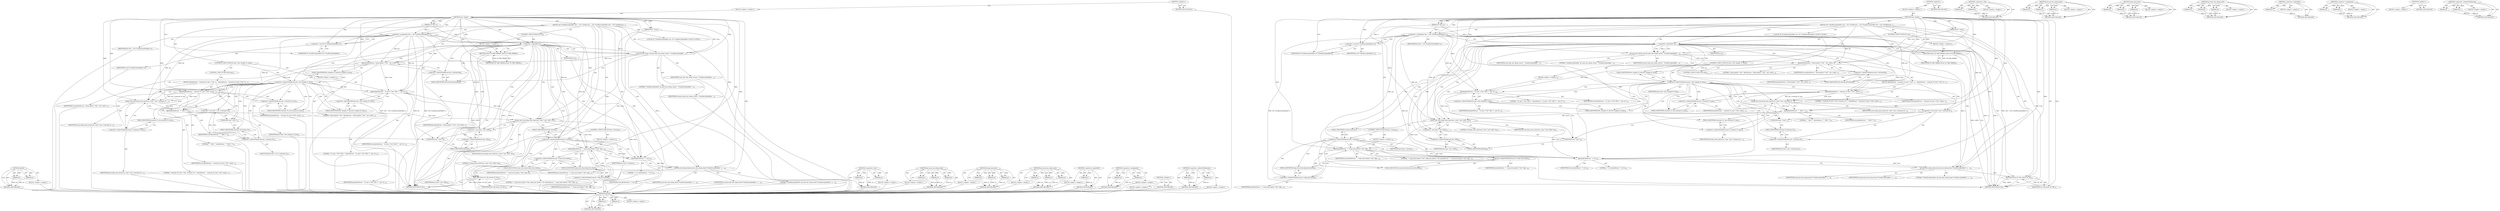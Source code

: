 digraph "&lt;operator&gt;.indirectFieldAccess" {
vulnerable_156 [label=<(METHOD,fprintf)>];
vulnerable_157 [label=<(PARAM,p1)>];
vulnerable_158 [label=<(PARAM,p2)>];
vulnerable_159 [label=<(BLOCK,&lt;empty&gt;,&lt;empty&gt;)>];
vulnerable_160 [label=<(METHOD_RETURN,ANY)>];
vulnerable_6 [label=<(METHOD,&lt;global&gt;)<SUB>1</SUB>>];
vulnerable_7 [label=<(BLOCK,&lt;empty&gt;,&lt;empty&gt;)<SUB>1</SUB>>];
vulnerable_8 [label=<(METHOD,tenc_dump)<SUB>1</SUB>>];
vulnerable_9 [label=<(PARAM,GF_Box *a)<SUB>1</SUB>>];
vulnerable_10 [label=<(PARAM,FILE * trace)<SUB>1</SUB>>];
vulnerable_11 [label=<(BLOCK,{
	GF_TrackEncryptionBox *ptr = (GF_TrackEncryp...,{
	GF_TrackEncryptionBox *ptr = (GF_TrackEncryp...)<SUB>2</SUB>>];
vulnerable_12 [label="<(LOCAL,GF_TrackEncryptionBox* ptr: GF_TrackEncryptionBox*)<SUB>3</SUB>>"];
vulnerable_13 [label=<(&lt;operator&gt;.assignment,*ptr = (GF_TrackEncryptionBox*) a)<SUB>3</SUB>>];
vulnerable_14 [label=<(IDENTIFIER,ptr,*ptr = (GF_TrackEncryptionBox*) a)<SUB>3</SUB>>];
vulnerable_15 [label=<(&lt;operator&gt;.cast,(GF_TrackEncryptionBox*) a)<SUB>3</SUB>>];
vulnerable_16 [label=<(UNKNOWN,GF_TrackEncryptionBox*,GF_TrackEncryptionBox*)<SUB>3</SUB>>];
vulnerable_17 [label=<(IDENTIFIER,a,(GF_TrackEncryptionBox*) a)<SUB>3</SUB>>];
vulnerable_18 [label=<(CONTROL_STRUCTURE,IF,if (!a))<SUB>4</SUB>>];
vulnerable_19 [label=<(&lt;operator&gt;.logicalNot,!a)<SUB>4</SUB>>];
vulnerable_20 [label=<(IDENTIFIER,a,!a)<SUB>4</SUB>>];
vulnerable_21 [label=<(BLOCK,&lt;empty&gt;,&lt;empty&gt;)<SUB>4</SUB>>];
vulnerable_22 [label=<(RETURN,return GF_BAD_PARAM;,return GF_BAD_PARAM;)<SUB>4</SUB>>];
vulnerable_23 [label=<(IDENTIFIER,GF_BAD_PARAM,return GF_BAD_PARAM;)<SUB>4</SUB>>];
vulnerable_24 [label=<(gf_isom_box_dump_start,gf_isom_box_dump_start(a, &quot;TrackEncryptionBox&quot;,...)<SUB>6</SUB>>];
vulnerable_25 [label=<(IDENTIFIER,a,gf_isom_box_dump_start(a, &quot;TrackEncryptionBox&quot;,...)<SUB>6</SUB>>];
vulnerable_26 [label=<(LITERAL,&quot;TrackEncryptionBox&quot;,gf_isom_box_dump_start(a, &quot;TrackEncryptionBox&quot;,...)<SUB>6</SUB>>];
vulnerable_27 [label=<(IDENTIFIER,trace,gf_isom_box_dump_start(a, &quot;TrackEncryptionBox&quot;,...)<SUB>6</SUB>>];
vulnerable_28 [label=<(fprintf,fprintf(trace, &quot;isEncrypted=\&quot;%d\&quot;&quot;, ptr-&gt;isPro...)<SUB>8</SUB>>];
vulnerable_29 [label=<(IDENTIFIER,trace,fprintf(trace, &quot;isEncrypted=\&quot;%d\&quot;&quot;, ptr-&gt;isPro...)<SUB>8</SUB>>];
vulnerable_30 [label=<(LITERAL,&quot;isEncrypted=\&quot;%d\&quot;&quot;,fprintf(trace, &quot;isEncrypted=\&quot;%d\&quot;&quot;, ptr-&gt;isPro...)<SUB>8</SUB>>];
vulnerable_31 [label=<(&lt;operator&gt;.indirectFieldAccess,ptr-&gt;isProtected)<SUB>8</SUB>>];
vulnerable_32 [label=<(IDENTIFIER,ptr,fprintf(trace, &quot;isEncrypted=\&quot;%d\&quot;&quot;, ptr-&gt;isPro...)<SUB>8</SUB>>];
vulnerable_33 [label=<(FIELD_IDENTIFIER,isProtected,isProtected)<SUB>8</SUB>>];
vulnerable_34 [label=<(CONTROL_STRUCTURE,IF,if (ptr-&gt;Per_Sample_IV_Size))<SUB>9</SUB>>];
vulnerable_35 [label=<(&lt;operator&gt;.indirectFieldAccess,ptr-&gt;Per_Sample_IV_Size)<SUB>9</SUB>>];
vulnerable_36 [label=<(IDENTIFIER,ptr,if (ptr-&gt;Per_Sample_IV_Size))<SUB>9</SUB>>];
vulnerable_37 [label=<(FIELD_IDENTIFIER,Per_Sample_IV_Size,Per_Sample_IV_Size)<SUB>9</SUB>>];
vulnerable_38 [label=<(BLOCK,&lt;empty&gt;,&lt;empty&gt;)<SUB>10</SUB>>];
vulnerable_39 [label=<(fprintf,fprintf(trace, &quot; IV_size=\&quot;%d\&quot; KID=\&quot;&quot;, ptr-&gt;P...)<SUB>10</SUB>>];
vulnerable_40 [label=<(IDENTIFIER,trace,fprintf(trace, &quot; IV_size=\&quot;%d\&quot; KID=\&quot;&quot;, ptr-&gt;P...)<SUB>10</SUB>>];
vulnerable_41 [label=<(LITERAL,&quot; IV_size=\&quot;%d\&quot; KID=\&quot;&quot;,fprintf(trace, &quot; IV_size=\&quot;%d\&quot; KID=\&quot;&quot;, ptr-&gt;P...)<SUB>10</SUB>>];
vulnerable_42 [label=<(&lt;operator&gt;.indirectFieldAccess,ptr-&gt;Per_Sample_IV_Size)<SUB>10</SUB>>];
vulnerable_43 [label=<(IDENTIFIER,ptr,fprintf(trace, &quot; IV_size=\&quot;%d\&quot; KID=\&quot;&quot;, ptr-&gt;P...)<SUB>10</SUB>>];
vulnerable_44 [label=<(FIELD_IDENTIFIER,Per_Sample_IV_Size,Per_Sample_IV_Size)<SUB>10</SUB>>];
vulnerable_45 [label=<(CONTROL_STRUCTURE,ELSE,else)<SUB>11</SUB>>];
vulnerable_46 [label=<(BLOCK,{
		fprintf(trace, &quot; constant_IV_size=\&quot;%d\&quot; co...,{
		fprintf(trace, &quot; constant_IV_size=\&quot;%d\&quot; co...)<SUB>11</SUB>>];
vulnerable_47 [label=<(fprintf,fprintf(trace, &quot; constant_IV_size=\&quot;%d\&quot; consta...)<SUB>12</SUB>>];
vulnerable_48 [label=<(IDENTIFIER,trace,fprintf(trace, &quot; constant_IV_size=\&quot;%d\&quot; consta...)<SUB>12</SUB>>];
vulnerable_49 [label=<(LITERAL,&quot; constant_IV_size=\&quot;%d\&quot; constant_IV=\&quot;&quot;,fprintf(trace, &quot; constant_IV_size=\&quot;%d\&quot; consta...)<SUB>12</SUB>>];
vulnerable_50 [label=<(&lt;operator&gt;.indirectFieldAccess,ptr-&gt;constant_IV_size)<SUB>12</SUB>>];
vulnerable_51 [label=<(IDENTIFIER,ptr,fprintf(trace, &quot; constant_IV_size=\&quot;%d\&quot; consta...)<SUB>12</SUB>>];
vulnerable_52 [label=<(FIELD_IDENTIFIER,constant_IV_size,constant_IV_size)<SUB>12</SUB>>];
vulnerable_53 [label=<(dump_data_hex,dump_data_hex(trace, (char *) ptr-&gt;constant_IV,...)<SUB>13</SUB>>];
vulnerable_54 [label=<(IDENTIFIER,trace,dump_data_hex(trace, (char *) ptr-&gt;constant_IV,...)<SUB>13</SUB>>];
vulnerable_55 [label=<(&lt;operator&gt;.cast,(char *) ptr-&gt;constant_IV)<SUB>13</SUB>>];
vulnerable_56 [label=<(UNKNOWN,char *,char *)<SUB>13</SUB>>];
vulnerable_57 [label=<(&lt;operator&gt;.indirectFieldAccess,ptr-&gt;constant_IV)<SUB>13</SUB>>];
vulnerable_58 [label=<(IDENTIFIER,ptr,(char *) ptr-&gt;constant_IV)<SUB>13</SUB>>];
vulnerable_59 [label=<(FIELD_IDENTIFIER,constant_IV,constant_IV)<SUB>13</SUB>>];
vulnerable_60 [label=<(&lt;operator&gt;.indirectFieldAccess,ptr-&gt;constant_IV_size)<SUB>13</SUB>>];
vulnerable_61 [label=<(IDENTIFIER,ptr,dump_data_hex(trace, (char *) ptr-&gt;constant_IV,...)<SUB>13</SUB>>];
vulnerable_62 [label=<(FIELD_IDENTIFIER,constant_IV_size,constant_IV_size)<SUB>13</SUB>>];
vulnerable_63 [label=<(fprintf,fprintf(trace, &quot;\&quot;  KID=\&quot;&quot;))<SUB>14</SUB>>];
vulnerable_64 [label=<(IDENTIFIER,trace,fprintf(trace, &quot;\&quot;  KID=\&quot;&quot;))<SUB>14</SUB>>];
vulnerable_65 [label=<(LITERAL,&quot;\&quot;  KID=\&quot;&quot;,fprintf(trace, &quot;\&quot;  KID=\&quot;&quot;))<SUB>14</SUB>>];
vulnerable_66 [label=<(dump_data_hex,dump_data_hex(trace, (char *) ptr-&gt;KID, 16))<SUB>16</SUB>>];
vulnerable_67 [label=<(IDENTIFIER,trace,dump_data_hex(trace, (char *) ptr-&gt;KID, 16))<SUB>16</SUB>>];
vulnerable_68 [label=<(&lt;operator&gt;.cast,(char *) ptr-&gt;KID)<SUB>16</SUB>>];
vulnerable_69 [label=<(UNKNOWN,char *,char *)<SUB>16</SUB>>];
vulnerable_70 [label=<(&lt;operator&gt;.indirectFieldAccess,ptr-&gt;KID)<SUB>16</SUB>>];
vulnerable_71 [label=<(IDENTIFIER,ptr,(char *) ptr-&gt;KID)<SUB>16</SUB>>];
vulnerable_72 [label=<(FIELD_IDENTIFIER,KID,KID)<SUB>16</SUB>>];
vulnerable_73 [label=<(LITERAL,16,dump_data_hex(trace, (char *) ptr-&gt;KID, 16))<SUB>16</SUB>>];
vulnerable_74 [label=<(CONTROL_STRUCTURE,IF,if (ptr-&gt;version))<SUB>17</SUB>>];
vulnerable_75 [label=<(&lt;operator&gt;.indirectFieldAccess,ptr-&gt;version)<SUB>17</SUB>>];
vulnerable_76 [label=<(IDENTIFIER,ptr,if (ptr-&gt;version))<SUB>17</SUB>>];
vulnerable_77 [label=<(FIELD_IDENTIFIER,version,version)<SUB>17</SUB>>];
vulnerable_78 [label=<(BLOCK,&lt;empty&gt;,&lt;empty&gt;)<SUB>18</SUB>>];
vulnerable_79 [label=<(fprintf,fprintf(trace, &quot;\&quot; crypt_byte_block=\&quot;%d\&quot; skip...)<SUB>18</SUB>>];
vulnerable_80 [label=<(IDENTIFIER,trace,fprintf(trace, &quot;\&quot; crypt_byte_block=\&quot;%d\&quot; skip...)<SUB>18</SUB>>];
vulnerable_81 [label=<(LITERAL,&quot;\&quot; crypt_byte_block=\&quot;%d\&quot; skip_byte_block=\&quot;%d&quot;,fprintf(trace, &quot;\&quot; crypt_byte_block=\&quot;%d\&quot; skip...)<SUB>18</SUB>>];
vulnerable_82 [label=<(&lt;operator&gt;.indirectFieldAccess,ptr-&gt;crypt_byte_block)<SUB>18</SUB>>];
vulnerable_83 [label=<(IDENTIFIER,ptr,fprintf(trace, &quot;\&quot; crypt_byte_block=\&quot;%d\&quot; skip...)<SUB>18</SUB>>];
vulnerable_84 [label=<(FIELD_IDENTIFIER,crypt_byte_block,crypt_byte_block)<SUB>18</SUB>>];
vulnerable_85 [label=<(&lt;operator&gt;.indirectFieldAccess,ptr-&gt;skip_byte_block)<SUB>18</SUB>>];
vulnerable_86 [label=<(IDENTIFIER,ptr,fprintf(trace, &quot;\&quot; crypt_byte_block=\&quot;%d\&quot; skip...)<SUB>18</SUB>>];
vulnerable_87 [label=<(FIELD_IDENTIFIER,skip_byte_block,skip_byte_block)<SUB>18</SUB>>];
vulnerable_88 [label=<(fprintf,fprintf(trace, &quot;\&quot;&gt;\n&quot;))<SUB>19</SUB>>];
vulnerable_89 [label=<(IDENTIFIER,trace,fprintf(trace, &quot;\&quot;&gt;\n&quot;))<SUB>19</SUB>>];
vulnerable_90 [label=<(LITERAL,&quot;\&quot;&gt;\n&quot;,fprintf(trace, &quot;\&quot;&gt;\n&quot;))<SUB>19</SUB>>];
vulnerable_91 [label=<(gf_isom_box_dump_done,gf_isom_box_dump_done(&quot;TrackEncryptionBox&quot;, a, ...)<SUB>20</SUB>>];
vulnerable_92 [label=<(LITERAL,&quot;TrackEncryptionBox&quot;,gf_isom_box_dump_done(&quot;TrackEncryptionBox&quot;, a, ...)<SUB>20</SUB>>];
vulnerable_93 [label=<(IDENTIFIER,a,gf_isom_box_dump_done(&quot;TrackEncryptionBox&quot;, a, ...)<SUB>20</SUB>>];
vulnerable_94 [label=<(IDENTIFIER,trace,gf_isom_box_dump_done(&quot;TrackEncryptionBox&quot;, a, ...)<SUB>20</SUB>>];
vulnerable_95 [label=<(RETURN,return GF_OK;,return GF_OK;)<SUB>21</SUB>>];
vulnerable_96 [label=<(IDENTIFIER,GF_OK,return GF_OK;)<SUB>21</SUB>>];
vulnerable_97 [label=<(METHOD_RETURN,GF_Err)<SUB>1</SUB>>];
vulnerable_99 [label=<(METHOD_RETURN,ANY)<SUB>1</SUB>>];
vulnerable_141 [label=<(METHOD,&lt;operator&gt;.cast)>];
vulnerable_142 [label=<(PARAM,p1)>];
vulnerable_143 [label=<(PARAM,p2)>];
vulnerable_144 [label=<(BLOCK,&lt;empty&gt;,&lt;empty&gt;)>];
vulnerable_145 [label=<(METHOD_RETURN,ANY)>];
vulnerable_172 [label=<(METHOD,gf_isom_box_dump_done)>];
vulnerable_173 [label=<(PARAM,p1)>];
vulnerable_174 [label=<(PARAM,p2)>];
vulnerable_175 [label=<(PARAM,p3)>];
vulnerable_176 [label=<(BLOCK,&lt;empty&gt;,&lt;empty&gt;)>];
vulnerable_177 [label=<(METHOD_RETURN,ANY)>];
vulnerable_166 [label=<(METHOD,dump_data_hex)>];
vulnerable_167 [label=<(PARAM,p1)>];
vulnerable_168 [label=<(PARAM,p2)>];
vulnerable_169 [label=<(PARAM,p3)>];
vulnerable_170 [label=<(BLOCK,&lt;empty&gt;,&lt;empty&gt;)>];
vulnerable_171 [label=<(METHOD_RETURN,ANY)>];
vulnerable_150 [label=<(METHOD,gf_isom_box_dump_start)>];
vulnerable_151 [label=<(PARAM,p1)>];
vulnerable_152 [label=<(PARAM,p2)>];
vulnerable_153 [label=<(PARAM,p3)>];
vulnerable_154 [label=<(BLOCK,&lt;empty&gt;,&lt;empty&gt;)>];
vulnerable_155 [label=<(METHOD_RETURN,ANY)>];
vulnerable_146 [label=<(METHOD,&lt;operator&gt;.logicalNot)>];
vulnerable_147 [label=<(PARAM,p1)>];
vulnerable_148 [label=<(BLOCK,&lt;empty&gt;,&lt;empty&gt;)>];
vulnerable_149 [label=<(METHOD_RETURN,ANY)>];
vulnerable_136 [label=<(METHOD,&lt;operator&gt;.assignment)>];
vulnerable_137 [label=<(PARAM,p1)>];
vulnerable_138 [label=<(PARAM,p2)>];
vulnerable_139 [label=<(BLOCK,&lt;empty&gt;,&lt;empty&gt;)>];
vulnerable_140 [label=<(METHOD_RETURN,ANY)>];
vulnerable_130 [label=<(METHOD,&lt;global&gt;)<SUB>1</SUB>>];
vulnerable_131 [label=<(BLOCK,&lt;empty&gt;,&lt;empty&gt;)>];
vulnerable_132 [label=<(METHOD_RETURN,ANY)>];
vulnerable_161 [label=<(METHOD,&lt;operator&gt;.indirectFieldAccess)>];
vulnerable_162 [label=<(PARAM,p1)>];
vulnerable_163 [label=<(PARAM,p2)>];
vulnerable_164 [label=<(BLOCK,&lt;empty&gt;,&lt;empty&gt;)>];
vulnerable_165 [label=<(METHOD_RETURN,ANY)>];
fixed_156 [label=<(METHOD,fprintf)>];
fixed_157 [label=<(PARAM,p1)>];
fixed_158 [label=<(PARAM,p2)>];
fixed_159 [label=<(BLOCK,&lt;empty&gt;,&lt;empty&gt;)>];
fixed_160 [label=<(METHOD_RETURN,ANY)>];
fixed_6 [label=<(METHOD,&lt;global&gt;)<SUB>1</SUB>>];
fixed_7 [label=<(BLOCK,&lt;empty&gt;,&lt;empty&gt;)<SUB>1</SUB>>];
fixed_8 [label=<(METHOD,tenc_dump)<SUB>1</SUB>>];
fixed_9 [label=<(PARAM,GF_Box *a)<SUB>1</SUB>>];
fixed_10 [label=<(PARAM,FILE * trace)<SUB>1</SUB>>];
fixed_11 [label=<(BLOCK,{
	GF_TrackEncryptionBox *ptr = (GF_TrackEncryp...,{
	GF_TrackEncryptionBox *ptr = (GF_TrackEncryp...)<SUB>2</SUB>>];
fixed_12 [label="<(LOCAL,GF_TrackEncryptionBox* ptr: GF_TrackEncryptionBox*)<SUB>3</SUB>>"];
fixed_13 [label=<(&lt;operator&gt;.assignment,*ptr = (GF_TrackEncryptionBox*) a)<SUB>3</SUB>>];
fixed_14 [label=<(IDENTIFIER,ptr,*ptr = (GF_TrackEncryptionBox*) a)<SUB>3</SUB>>];
fixed_15 [label=<(&lt;operator&gt;.cast,(GF_TrackEncryptionBox*) a)<SUB>3</SUB>>];
fixed_16 [label=<(UNKNOWN,GF_TrackEncryptionBox*,GF_TrackEncryptionBox*)<SUB>3</SUB>>];
fixed_17 [label=<(IDENTIFIER,a,(GF_TrackEncryptionBox*) a)<SUB>3</SUB>>];
fixed_18 [label=<(CONTROL_STRUCTURE,IF,if (!a))<SUB>4</SUB>>];
fixed_19 [label=<(&lt;operator&gt;.logicalNot,!a)<SUB>4</SUB>>];
fixed_20 [label=<(IDENTIFIER,a,!a)<SUB>4</SUB>>];
fixed_21 [label=<(BLOCK,&lt;empty&gt;,&lt;empty&gt;)<SUB>4</SUB>>];
fixed_22 [label=<(RETURN,return GF_BAD_PARAM;,return GF_BAD_PARAM;)<SUB>4</SUB>>];
fixed_23 [label=<(IDENTIFIER,GF_BAD_PARAM,return GF_BAD_PARAM;)<SUB>4</SUB>>];
fixed_24 [label=<(gf_isom_box_dump_start,gf_isom_box_dump_start(a, &quot;TrackEncryptionBox&quot;,...)<SUB>6</SUB>>];
fixed_25 [label=<(IDENTIFIER,a,gf_isom_box_dump_start(a, &quot;TrackEncryptionBox&quot;,...)<SUB>6</SUB>>];
fixed_26 [label=<(LITERAL,&quot;TrackEncryptionBox&quot;,gf_isom_box_dump_start(a, &quot;TrackEncryptionBox&quot;,...)<SUB>6</SUB>>];
fixed_27 [label=<(IDENTIFIER,trace,gf_isom_box_dump_start(a, &quot;TrackEncryptionBox&quot;,...)<SUB>6</SUB>>];
fixed_28 [label=<(fprintf,fprintf(trace, &quot;isEncrypted=\&quot;%d\&quot;&quot;, ptr-&gt;isPro...)<SUB>8</SUB>>];
fixed_29 [label=<(IDENTIFIER,trace,fprintf(trace, &quot;isEncrypted=\&quot;%d\&quot;&quot;, ptr-&gt;isPro...)<SUB>8</SUB>>];
fixed_30 [label=<(LITERAL,&quot;isEncrypted=\&quot;%d\&quot;&quot;,fprintf(trace, &quot;isEncrypted=\&quot;%d\&quot;&quot;, ptr-&gt;isPro...)<SUB>8</SUB>>];
fixed_31 [label=<(&lt;operator&gt;.indirectFieldAccess,ptr-&gt;isProtected)<SUB>8</SUB>>];
fixed_32 [label=<(IDENTIFIER,ptr,fprintf(trace, &quot;isEncrypted=\&quot;%d\&quot;&quot;, ptr-&gt;isPro...)<SUB>8</SUB>>];
fixed_33 [label=<(FIELD_IDENTIFIER,isProtected,isProtected)<SUB>8</SUB>>];
fixed_34 [label=<(CONTROL_STRUCTURE,IF,if (ptr-&gt;Per_Sample_IV_Size))<SUB>9</SUB>>];
fixed_35 [label=<(&lt;operator&gt;.indirectFieldAccess,ptr-&gt;Per_Sample_IV_Size)<SUB>9</SUB>>];
fixed_36 [label=<(IDENTIFIER,ptr,if (ptr-&gt;Per_Sample_IV_Size))<SUB>9</SUB>>];
fixed_37 [label=<(FIELD_IDENTIFIER,Per_Sample_IV_Size,Per_Sample_IV_Size)<SUB>9</SUB>>];
fixed_38 [label=<(BLOCK,&lt;empty&gt;,&lt;empty&gt;)<SUB>10</SUB>>];
fixed_39 [label=<(fprintf,fprintf(trace, &quot; IV_size=\&quot;%d\&quot; KID=\&quot;&quot;, ptr-&gt;P...)<SUB>10</SUB>>];
fixed_40 [label=<(IDENTIFIER,trace,fprintf(trace, &quot; IV_size=\&quot;%d\&quot; KID=\&quot;&quot;, ptr-&gt;P...)<SUB>10</SUB>>];
fixed_41 [label=<(LITERAL,&quot; IV_size=\&quot;%d\&quot; KID=\&quot;&quot;,fprintf(trace, &quot; IV_size=\&quot;%d\&quot; KID=\&quot;&quot;, ptr-&gt;P...)<SUB>10</SUB>>];
fixed_42 [label=<(&lt;operator&gt;.indirectFieldAccess,ptr-&gt;Per_Sample_IV_Size)<SUB>10</SUB>>];
fixed_43 [label=<(IDENTIFIER,ptr,fprintf(trace, &quot; IV_size=\&quot;%d\&quot; KID=\&quot;&quot;, ptr-&gt;P...)<SUB>10</SUB>>];
fixed_44 [label=<(FIELD_IDENTIFIER,Per_Sample_IV_Size,Per_Sample_IV_Size)<SUB>10</SUB>>];
fixed_45 [label=<(CONTROL_STRUCTURE,ELSE,else)<SUB>11</SUB>>];
fixed_46 [label=<(BLOCK,{
		fprintf(trace, &quot; constant_IV_size=\&quot;%d\&quot; co...,{
		fprintf(trace, &quot; constant_IV_size=\&quot;%d\&quot; co...)<SUB>11</SUB>>];
fixed_47 [label=<(fprintf,fprintf(trace, &quot; constant_IV_size=\&quot;%d\&quot; consta...)<SUB>12</SUB>>];
fixed_48 [label=<(IDENTIFIER,trace,fprintf(trace, &quot; constant_IV_size=\&quot;%d\&quot; consta...)<SUB>12</SUB>>];
fixed_49 [label=<(LITERAL,&quot; constant_IV_size=\&quot;%d\&quot; constant_IV=\&quot;&quot;,fprintf(trace, &quot; constant_IV_size=\&quot;%d\&quot; consta...)<SUB>12</SUB>>];
fixed_50 [label=<(&lt;operator&gt;.indirectFieldAccess,ptr-&gt;constant_IV_size)<SUB>12</SUB>>];
fixed_51 [label=<(IDENTIFIER,ptr,fprintf(trace, &quot; constant_IV_size=\&quot;%d\&quot; consta...)<SUB>12</SUB>>];
fixed_52 [label=<(FIELD_IDENTIFIER,constant_IV_size,constant_IV_size)<SUB>12</SUB>>];
fixed_53 [label=<(dump_data_hex,dump_data_hex(trace, (char *) ptr-&gt;constant_IV,...)<SUB>13</SUB>>];
fixed_54 [label=<(IDENTIFIER,trace,dump_data_hex(trace, (char *) ptr-&gt;constant_IV,...)<SUB>13</SUB>>];
fixed_55 [label=<(&lt;operator&gt;.cast,(char *) ptr-&gt;constant_IV)<SUB>13</SUB>>];
fixed_56 [label=<(UNKNOWN,char *,char *)<SUB>13</SUB>>];
fixed_57 [label=<(&lt;operator&gt;.indirectFieldAccess,ptr-&gt;constant_IV)<SUB>13</SUB>>];
fixed_58 [label=<(IDENTIFIER,ptr,(char *) ptr-&gt;constant_IV)<SUB>13</SUB>>];
fixed_59 [label=<(FIELD_IDENTIFIER,constant_IV,constant_IV)<SUB>13</SUB>>];
fixed_60 [label=<(&lt;operator&gt;.indirectFieldAccess,ptr-&gt;constant_IV_size)<SUB>13</SUB>>];
fixed_61 [label=<(IDENTIFIER,ptr,dump_data_hex(trace, (char *) ptr-&gt;constant_IV,...)<SUB>13</SUB>>];
fixed_62 [label=<(FIELD_IDENTIFIER,constant_IV_size,constant_IV_size)<SUB>13</SUB>>];
fixed_63 [label=<(fprintf,fprintf(trace, &quot;\&quot;  KID=\&quot;&quot;))<SUB>14</SUB>>];
fixed_64 [label=<(IDENTIFIER,trace,fprintf(trace, &quot;\&quot;  KID=\&quot;&quot;))<SUB>14</SUB>>];
fixed_65 [label=<(LITERAL,&quot;\&quot;  KID=\&quot;&quot;,fprintf(trace, &quot;\&quot;  KID=\&quot;&quot;))<SUB>14</SUB>>];
fixed_66 [label=<(dump_data_hex,dump_data_hex(trace, (char *) ptr-&gt;KID, 16))<SUB>16</SUB>>];
fixed_67 [label=<(IDENTIFIER,trace,dump_data_hex(trace, (char *) ptr-&gt;KID, 16))<SUB>16</SUB>>];
fixed_68 [label=<(&lt;operator&gt;.cast,(char *) ptr-&gt;KID)<SUB>16</SUB>>];
fixed_69 [label=<(UNKNOWN,char *,char *)<SUB>16</SUB>>];
fixed_70 [label=<(&lt;operator&gt;.indirectFieldAccess,ptr-&gt;KID)<SUB>16</SUB>>];
fixed_71 [label=<(IDENTIFIER,ptr,(char *) ptr-&gt;KID)<SUB>16</SUB>>];
fixed_72 [label=<(FIELD_IDENTIFIER,KID,KID)<SUB>16</SUB>>];
fixed_73 [label=<(LITERAL,16,dump_data_hex(trace, (char *) ptr-&gt;KID, 16))<SUB>16</SUB>>];
fixed_74 [label=<(CONTROL_STRUCTURE,IF,if (ptr-&gt;version))<SUB>17</SUB>>];
fixed_75 [label=<(&lt;operator&gt;.indirectFieldAccess,ptr-&gt;version)<SUB>17</SUB>>];
fixed_76 [label=<(IDENTIFIER,ptr,if (ptr-&gt;version))<SUB>17</SUB>>];
fixed_77 [label=<(FIELD_IDENTIFIER,version,version)<SUB>17</SUB>>];
fixed_78 [label=<(BLOCK,&lt;empty&gt;,&lt;empty&gt;)<SUB>18</SUB>>];
fixed_79 [label=<(fprintf,fprintf(trace, &quot;\&quot; crypt_byte_block=\&quot;%d\&quot; skip...)<SUB>18</SUB>>];
fixed_80 [label=<(IDENTIFIER,trace,fprintf(trace, &quot;\&quot; crypt_byte_block=\&quot;%d\&quot; skip...)<SUB>18</SUB>>];
fixed_81 [label=<(LITERAL,&quot;\&quot; crypt_byte_block=\&quot;%d\&quot; skip_byte_block=\&quot;%d&quot;,fprintf(trace, &quot;\&quot; crypt_byte_block=\&quot;%d\&quot; skip...)<SUB>18</SUB>>];
fixed_82 [label=<(&lt;operator&gt;.indirectFieldAccess,ptr-&gt;crypt_byte_block)<SUB>18</SUB>>];
fixed_83 [label=<(IDENTIFIER,ptr,fprintf(trace, &quot;\&quot; crypt_byte_block=\&quot;%d\&quot; skip...)<SUB>18</SUB>>];
fixed_84 [label=<(FIELD_IDENTIFIER,crypt_byte_block,crypt_byte_block)<SUB>18</SUB>>];
fixed_85 [label=<(&lt;operator&gt;.indirectFieldAccess,ptr-&gt;skip_byte_block)<SUB>18</SUB>>];
fixed_86 [label=<(IDENTIFIER,ptr,fprintf(trace, &quot;\&quot; crypt_byte_block=\&quot;%d\&quot; skip...)<SUB>18</SUB>>];
fixed_87 [label=<(FIELD_IDENTIFIER,skip_byte_block,skip_byte_block)<SUB>18</SUB>>];
fixed_88 [label=<(fprintf,fprintf(trace, &quot;\&quot;&gt;\n&quot;))<SUB>19</SUB>>];
fixed_89 [label=<(IDENTIFIER,trace,fprintf(trace, &quot;\&quot;&gt;\n&quot;))<SUB>19</SUB>>];
fixed_90 [label=<(LITERAL,&quot;\&quot;&gt;\n&quot;,fprintf(trace, &quot;\&quot;&gt;\n&quot;))<SUB>19</SUB>>];
fixed_91 [label=<(gf_isom_box_dump_done,gf_isom_box_dump_done(&quot;TrackEncryptionBox&quot;, a, ...)<SUB>20</SUB>>];
fixed_92 [label=<(LITERAL,&quot;TrackEncryptionBox&quot;,gf_isom_box_dump_done(&quot;TrackEncryptionBox&quot;, a, ...)<SUB>20</SUB>>];
fixed_93 [label=<(IDENTIFIER,a,gf_isom_box_dump_done(&quot;TrackEncryptionBox&quot;, a, ...)<SUB>20</SUB>>];
fixed_94 [label=<(IDENTIFIER,trace,gf_isom_box_dump_done(&quot;TrackEncryptionBox&quot;, a, ...)<SUB>20</SUB>>];
fixed_95 [label=<(RETURN,return GF_OK;,return GF_OK;)<SUB>21</SUB>>];
fixed_96 [label=<(IDENTIFIER,GF_OK,return GF_OK;)<SUB>21</SUB>>];
fixed_97 [label=<(METHOD_RETURN,GF_Err)<SUB>1</SUB>>];
fixed_99 [label=<(METHOD_RETURN,ANY)<SUB>1</SUB>>];
fixed_141 [label=<(METHOD,&lt;operator&gt;.cast)>];
fixed_142 [label=<(PARAM,p1)>];
fixed_143 [label=<(PARAM,p2)>];
fixed_144 [label=<(BLOCK,&lt;empty&gt;,&lt;empty&gt;)>];
fixed_145 [label=<(METHOD_RETURN,ANY)>];
fixed_172 [label=<(METHOD,gf_isom_box_dump_done)>];
fixed_173 [label=<(PARAM,p1)>];
fixed_174 [label=<(PARAM,p2)>];
fixed_175 [label=<(PARAM,p3)>];
fixed_176 [label=<(BLOCK,&lt;empty&gt;,&lt;empty&gt;)>];
fixed_177 [label=<(METHOD_RETURN,ANY)>];
fixed_166 [label=<(METHOD,dump_data_hex)>];
fixed_167 [label=<(PARAM,p1)>];
fixed_168 [label=<(PARAM,p2)>];
fixed_169 [label=<(PARAM,p3)>];
fixed_170 [label=<(BLOCK,&lt;empty&gt;,&lt;empty&gt;)>];
fixed_171 [label=<(METHOD_RETURN,ANY)>];
fixed_150 [label=<(METHOD,gf_isom_box_dump_start)>];
fixed_151 [label=<(PARAM,p1)>];
fixed_152 [label=<(PARAM,p2)>];
fixed_153 [label=<(PARAM,p3)>];
fixed_154 [label=<(BLOCK,&lt;empty&gt;,&lt;empty&gt;)>];
fixed_155 [label=<(METHOD_RETURN,ANY)>];
fixed_146 [label=<(METHOD,&lt;operator&gt;.logicalNot)>];
fixed_147 [label=<(PARAM,p1)>];
fixed_148 [label=<(BLOCK,&lt;empty&gt;,&lt;empty&gt;)>];
fixed_149 [label=<(METHOD_RETURN,ANY)>];
fixed_136 [label=<(METHOD,&lt;operator&gt;.assignment)>];
fixed_137 [label=<(PARAM,p1)>];
fixed_138 [label=<(PARAM,p2)>];
fixed_139 [label=<(BLOCK,&lt;empty&gt;,&lt;empty&gt;)>];
fixed_140 [label=<(METHOD_RETURN,ANY)>];
fixed_130 [label=<(METHOD,&lt;global&gt;)<SUB>1</SUB>>];
fixed_131 [label=<(BLOCK,&lt;empty&gt;,&lt;empty&gt;)>];
fixed_132 [label=<(METHOD_RETURN,ANY)>];
fixed_161 [label=<(METHOD,&lt;operator&gt;.indirectFieldAccess)>];
fixed_162 [label=<(PARAM,p1)>];
fixed_163 [label=<(PARAM,p2)>];
fixed_164 [label=<(BLOCK,&lt;empty&gt;,&lt;empty&gt;)>];
fixed_165 [label=<(METHOD_RETURN,ANY)>];
vulnerable_156 -> vulnerable_157  [key=0, label="AST: "];
vulnerable_156 -> vulnerable_157  [key=1, label="DDG: "];
vulnerable_156 -> vulnerable_159  [key=0, label="AST: "];
vulnerable_156 -> vulnerable_158  [key=0, label="AST: "];
vulnerable_156 -> vulnerable_158  [key=1, label="DDG: "];
vulnerable_156 -> vulnerable_160  [key=0, label="AST: "];
vulnerable_156 -> vulnerable_160  [key=1, label="CFG: "];
vulnerable_157 -> vulnerable_160  [key=0, label="DDG: p1"];
vulnerable_158 -> vulnerable_160  [key=0, label="DDG: p2"];
vulnerable_159 -> fixed_156  [key=0];
vulnerable_160 -> fixed_156  [key=0];
vulnerable_6 -> vulnerable_7  [key=0, label="AST: "];
vulnerable_6 -> vulnerable_99  [key=0, label="AST: "];
vulnerable_6 -> vulnerable_99  [key=1, label="CFG: "];
vulnerable_7 -> vulnerable_8  [key=0, label="AST: "];
vulnerable_8 -> vulnerable_9  [key=0, label="AST: "];
vulnerable_8 -> vulnerable_9  [key=1, label="DDG: "];
vulnerable_8 -> vulnerable_10  [key=0, label="AST: "];
vulnerable_8 -> vulnerable_10  [key=1, label="DDG: "];
vulnerable_8 -> vulnerable_11  [key=0, label="AST: "];
vulnerable_8 -> vulnerable_97  [key=0, label="AST: "];
vulnerable_8 -> vulnerable_16  [key=0, label="CFG: "];
vulnerable_8 -> vulnerable_13  [key=0, label="DDG: "];
vulnerable_8 -> vulnerable_95  [key=0, label="DDG: "];
vulnerable_8 -> vulnerable_24  [key=0, label="DDG: "];
vulnerable_8 -> vulnerable_28  [key=0, label="DDG: "];
vulnerable_8 -> vulnerable_66  [key=0, label="DDG: "];
vulnerable_8 -> vulnerable_88  [key=0, label="DDG: "];
vulnerable_8 -> vulnerable_91  [key=0, label="DDG: "];
vulnerable_8 -> vulnerable_96  [key=0, label="DDG: "];
vulnerable_8 -> vulnerable_15  [key=0, label="DDG: "];
vulnerable_8 -> vulnerable_19  [key=0, label="DDG: "];
vulnerable_8 -> vulnerable_22  [key=0, label="DDG: "];
vulnerable_8 -> vulnerable_23  [key=0, label="DDG: "];
vulnerable_8 -> vulnerable_39  [key=0, label="DDG: "];
vulnerable_8 -> vulnerable_79  [key=0, label="DDG: "];
vulnerable_8 -> vulnerable_47  [key=0, label="DDG: "];
vulnerable_8 -> vulnerable_53  [key=0, label="DDG: "];
vulnerable_8 -> vulnerable_63  [key=0, label="DDG: "];
vulnerable_9 -> vulnerable_13  [key=0, label="DDG: a"];
vulnerable_9 -> vulnerable_15  [key=0, label="DDG: a"];
vulnerable_9 -> vulnerable_19  [key=0, label="DDG: a"];
vulnerable_10 -> vulnerable_97  [key=0, label="DDG: trace"];
vulnerable_10 -> vulnerable_24  [key=0, label="DDG: trace"];
vulnerable_11 -> vulnerable_12  [key=0, label="AST: "];
vulnerable_11 -> vulnerable_13  [key=0, label="AST: "];
vulnerable_11 -> vulnerable_18  [key=0, label="AST: "];
vulnerable_11 -> vulnerable_24  [key=0, label="AST: "];
vulnerable_11 -> vulnerable_28  [key=0, label="AST: "];
vulnerable_11 -> vulnerable_34  [key=0, label="AST: "];
vulnerable_11 -> vulnerable_66  [key=0, label="AST: "];
vulnerable_11 -> vulnerable_74  [key=0, label="AST: "];
vulnerable_11 -> vulnerable_88  [key=0, label="AST: "];
vulnerable_11 -> vulnerable_91  [key=0, label="AST: "];
vulnerable_11 -> vulnerable_95  [key=0, label="AST: "];
vulnerable_12 -> fixed_156  [key=0];
vulnerable_13 -> vulnerable_14  [key=0, label="AST: "];
vulnerable_13 -> vulnerable_15  [key=0, label="AST: "];
vulnerable_13 -> vulnerable_19  [key=0, label="CFG: "];
vulnerable_13 -> vulnerable_97  [key=0, label="DDG: ptr"];
vulnerable_13 -> vulnerable_97  [key=1, label="DDG: (GF_TrackEncryptionBox*) a"];
vulnerable_13 -> vulnerable_97  [key=2, label="DDG: *ptr = (GF_TrackEncryptionBox*) a"];
vulnerable_13 -> vulnerable_28  [key=0, label="DDG: ptr"];
vulnerable_13 -> vulnerable_66  [key=0, label="DDG: ptr"];
vulnerable_13 -> vulnerable_68  [key=0, label="DDG: ptr"];
vulnerable_13 -> vulnerable_39  [key=0, label="DDG: ptr"];
vulnerable_13 -> vulnerable_79  [key=0, label="DDG: ptr"];
vulnerable_13 -> vulnerable_47  [key=0, label="DDG: ptr"];
vulnerable_13 -> vulnerable_53  [key=0, label="DDG: ptr"];
vulnerable_13 -> vulnerable_55  [key=0, label="DDG: ptr"];
vulnerable_14 -> fixed_156  [key=0];
vulnerable_15 -> vulnerable_16  [key=0, label="AST: "];
vulnerable_15 -> vulnerable_17  [key=0, label="AST: "];
vulnerable_15 -> vulnerable_13  [key=0, label="CFG: "];
vulnerable_16 -> vulnerable_15  [key=0, label="CFG: "];
vulnerable_17 -> fixed_156  [key=0];
vulnerable_18 -> vulnerable_19  [key=0, label="AST: "];
vulnerable_18 -> vulnerable_21  [key=0, label="AST: "];
vulnerable_19 -> vulnerable_20  [key=0, label="AST: "];
vulnerable_19 -> vulnerable_22  [key=0, label="CFG: "];
vulnerable_19 -> vulnerable_22  [key=1, label="CDG: "];
vulnerable_19 -> vulnerable_24  [key=0, label="CFG: "];
vulnerable_19 -> vulnerable_24  [key=1, label="DDG: a"];
vulnerable_19 -> vulnerable_24  [key=2, label="CDG: "];
vulnerable_19 -> vulnerable_97  [key=0, label="DDG: a"];
vulnerable_19 -> vulnerable_97  [key=1, label="DDG: !a"];
vulnerable_19 -> vulnerable_68  [key=0, label="CDG: "];
vulnerable_19 -> vulnerable_77  [key=0, label="CDG: "];
vulnerable_19 -> vulnerable_28  [key=0, label="CDG: "];
vulnerable_19 -> vulnerable_66  [key=0, label="CDG: "];
vulnerable_19 -> vulnerable_75  [key=0, label="CDG: "];
vulnerable_19 -> vulnerable_37  [key=0, label="CDG: "];
vulnerable_19 -> vulnerable_72  [key=0, label="CDG: "];
vulnerable_19 -> vulnerable_69  [key=0, label="CDG: "];
vulnerable_19 -> vulnerable_95  [key=0, label="CDG: "];
vulnerable_19 -> vulnerable_91  [key=0, label="CDG: "];
vulnerable_19 -> vulnerable_35  [key=0, label="CDG: "];
vulnerable_19 -> vulnerable_33  [key=0, label="CDG: "];
vulnerable_19 -> vulnerable_88  [key=0, label="CDG: "];
vulnerable_19 -> vulnerable_70  [key=0, label="CDG: "];
vulnerable_19 -> vulnerable_31  [key=0, label="CDG: "];
vulnerable_20 -> fixed_156  [key=0];
vulnerable_21 -> vulnerable_22  [key=0, label="AST: "];
vulnerable_22 -> vulnerable_23  [key=0, label="AST: "];
vulnerable_22 -> vulnerable_97  [key=0, label="CFG: "];
vulnerable_22 -> vulnerable_97  [key=1, label="DDG: &lt;RET&gt;"];
vulnerable_23 -> vulnerable_22  [key=0, label="DDG: GF_BAD_PARAM"];
vulnerable_24 -> vulnerable_25  [key=0, label="AST: "];
vulnerable_24 -> vulnerable_26  [key=0, label="AST: "];
vulnerable_24 -> vulnerable_27  [key=0, label="AST: "];
vulnerable_24 -> vulnerable_33  [key=0, label="CFG: "];
vulnerable_24 -> vulnerable_28  [key=0, label="DDG: trace"];
vulnerable_24 -> vulnerable_91  [key=0, label="DDG: a"];
vulnerable_25 -> fixed_156  [key=0];
vulnerable_26 -> fixed_156  [key=0];
vulnerable_27 -> fixed_156  [key=0];
vulnerable_28 -> vulnerable_29  [key=0, label="AST: "];
vulnerable_28 -> vulnerable_30  [key=0, label="AST: "];
vulnerable_28 -> vulnerable_31  [key=0, label="AST: "];
vulnerable_28 -> vulnerable_37  [key=0, label="CFG: "];
vulnerable_28 -> vulnerable_39  [key=0, label="DDG: trace"];
vulnerable_28 -> vulnerable_47  [key=0, label="DDG: trace"];
vulnerable_29 -> fixed_156  [key=0];
vulnerable_30 -> fixed_156  [key=0];
vulnerable_31 -> vulnerable_32  [key=0, label="AST: "];
vulnerable_31 -> vulnerable_33  [key=0, label="AST: "];
vulnerable_31 -> vulnerable_28  [key=0, label="CFG: "];
vulnerable_32 -> fixed_156  [key=0];
vulnerable_33 -> vulnerable_31  [key=0, label="CFG: "];
vulnerable_34 -> vulnerable_35  [key=0, label="AST: "];
vulnerable_34 -> vulnerable_38  [key=0, label="AST: "];
vulnerable_34 -> vulnerable_45  [key=0, label="AST: "];
vulnerable_35 -> vulnerable_36  [key=0, label="AST: "];
vulnerable_35 -> vulnerable_37  [key=0, label="AST: "];
vulnerable_35 -> vulnerable_44  [key=0, label="CFG: "];
vulnerable_35 -> vulnerable_44  [key=1, label="CDG: "];
vulnerable_35 -> vulnerable_52  [key=0, label="CFG: "];
vulnerable_35 -> vulnerable_52  [key=1, label="CDG: "];
vulnerable_35 -> vulnerable_47  [key=0, label="CDG: "];
vulnerable_35 -> vulnerable_60  [key=0, label="CDG: "];
vulnerable_35 -> vulnerable_42  [key=0, label="CDG: "];
vulnerable_35 -> vulnerable_57  [key=0, label="CDG: "];
vulnerable_35 -> vulnerable_56  [key=0, label="CDG: "];
vulnerable_35 -> vulnerable_50  [key=0, label="CDG: "];
vulnerable_35 -> vulnerable_59  [key=0, label="CDG: "];
vulnerable_35 -> vulnerable_53  [key=0, label="CDG: "];
vulnerable_35 -> vulnerable_63  [key=0, label="CDG: "];
vulnerable_35 -> vulnerable_55  [key=0, label="CDG: "];
vulnerable_35 -> vulnerable_62  [key=0, label="CDG: "];
vulnerable_35 -> vulnerable_39  [key=0, label="CDG: "];
vulnerable_36 -> fixed_156  [key=0];
vulnerable_37 -> vulnerable_35  [key=0, label="CFG: "];
vulnerable_38 -> vulnerable_39  [key=0, label="AST: "];
vulnerable_39 -> vulnerable_40  [key=0, label="AST: "];
vulnerable_39 -> vulnerable_41  [key=0, label="AST: "];
vulnerable_39 -> vulnerable_42  [key=0, label="AST: "];
vulnerable_39 -> vulnerable_69  [key=0, label="CFG: "];
vulnerable_39 -> vulnerable_66  [key=0, label="DDG: trace"];
vulnerable_40 -> fixed_156  [key=0];
vulnerable_41 -> fixed_156  [key=0];
vulnerable_42 -> vulnerable_43  [key=0, label="AST: "];
vulnerable_42 -> vulnerable_44  [key=0, label="AST: "];
vulnerable_42 -> vulnerable_39  [key=0, label="CFG: "];
vulnerable_43 -> fixed_156  [key=0];
vulnerable_44 -> vulnerable_42  [key=0, label="CFG: "];
vulnerable_45 -> vulnerable_46  [key=0, label="AST: "];
vulnerable_46 -> vulnerable_47  [key=0, label="AST: "];
vulnerable_46 -> vulnerable_53  [key=0, label="AST: "];
vulnerable_46 -> vulnerable_63  [key=0, label="AST: "];
vulnerable_47 -> vulnerable_48  [key=0, label="AST: "];
vulnerable_47 -> vulnerable_49  [key=0, label="AST: "];
vulnerable_47 -> vulnerable_50  [key=0, label="AST: "];
vulnerable_47 -> vulnerable_56  [key=0, label="CFG: "];
vulnerable_47 -> vulnerable_53  [key=0, label="DDG: trace"];
vulnerable_47 -> vulnerable_53  [key=1, label="DDG: ptr-&gt;constant_IV_size"];
vulnerable_48 -> fixed_156  [key=0];
vulnerable_49 -> fixed_156  [key=0];
vulnerable_50 -> vulnerable_51  [key=0, label="AST: "];
vulnerable_50 -> vulnerable_52  [key=0, label="AST: "];
vulnerable_50 -> vulnerable_47  [key=0, label="CFG: "];
vulnerable_51 -> fixed_156  [key=0];
vulnerable_52 -> vulnerable_50  [key=0, label="CFG: "];
vulnerable_53 -> vulnerable_54  [key=0, label="AST: "];
vulnerable_53 -> vulnerable_55  [key=0, label="AST: "];
vulnerable_53 -> vulnerable_60  [key=0, label="AST: "];
vulnerable_53 -> vulnerable_63  [key=0, label="CFG: "];
vulnerable_53 -> vulnerable_63  [key=1, label="DDG: trace"];
vulnerable_54 -> fixed_156  [key=0];
vulnerable_55 -> vulnerable_56  [key=0, label="AST: "];
vulnerable_55 -> vulnerable_57  [key=0, label="AST: "];
vulnerable_55 -> vulnerable_62  [key=0, label="CFG: "];
vulnerable_56 -> vulnerable_59  [key=0, label="CFG: "];
vulnerable_57 -> vulnerable_58  [key=0, label="AST: "];
vulnerable_57 -> vulnerable_59  [key=0, label="AST: "];
vulnerable_57 -> vulnerable_55  [key=0, label="CFG: "];
vulnerable_58 -> fixed_156  [key=0];
vulnerable_59 -> vulnerable_57  [key=0, label="CFG: "];
vulnerable_60 -> vulnerable_61  [key=0, label="AST: "];
vulnerable_60 -> vulnerable_62  [key=0, label="AST: "];
vulnerable_60 -> vulnerable_53  [key=0, label="CFG: "];
vulnerable_61 -> fixed_156  [key=0];
vulnerable_62 -> vulnerable_60  [key=0, label="CFG: "];
vulnerable_63 -> vulnerable_64  [key=0, label="AST: "];
vulnerable_63 -> vulnerable_65  [key=0, label="AST: "];
vulnerable_63 -> vulnerable_69  [key=0, label="CFG: "];
vulnerable_63 -> vulnerable_66  [key=0, label="DDG: trace"];
vulnerable_64 -> fixed_156  [key=0];
vulnerable_65 -> fixed_156  [key=0];
vulnerable_66 -> vulnerable_67  [key=0, label="AST: "];
vulnerable_66 -> vulnerable_68  [key=0, label="AST: "];
vulnerable_66 -> vulnerable_73  [key=0, label="AST: "];
vulnerable_66 -> vulnerable_77  [key=0, label="CFG: "];
vulnerable_66 -> vulnerable_88  [key=0, label="DDG: trace"];
vulnerable_66 -> vulnerable_79  [key=0, label="DDG: trace"];
vulnerable_67 -> fixed_156  [key=0];
vulnerable_68 -> vulnerable_69  [key=0, label="AST: "];
vulnerable_68 -> vulnerable_70  [key=0, label="AST: "];
vulnerable_68 -> vulnerable_66  [key=0, label="CFG: "];
vulnerable_69 -> vulnerable_72  [key=0, label="CFG: "];
vulnerable_70 -> vulnerable_71  [key=0, label="AST: "];
vulnerable_70 -> vulnerable_72  [key=0, label="AST: "];
vulnerable_70 -> vulnerable_68  [key=0, label="CFG: "];
vulnerable_71 -> fixed_156  [key=0];
vulnerable_72 -> vulnerable_70  [key=0, label="CFG: "];
vulnerable_73 -> fixed_156  [key=0];
vulnerable_74 -> vulnerable_75  [key=0, label="AST: "];
vulnerable_74 -> vulnerable_78  [key=0, label="AST: "];
vulnerable_75 -> vulnerable_76  [key=0, label="AST: "];
vulnerable_75 -> vulnerable_77  [key=0, label="AST: "];
vulnerable_75 -> vulnerable_84  [key=0, label="CFG: "];
vulnerable_75 -> vulnerable_84  [key=1, label="CDG: "];
vulnerable_75 -> vulnerable_88  [key=0, label="CFG: "];
vulnerable_75 -> vulnerable_85  [key=0, label="CDG: "];
vulnerable_75 -> vulnerable_87  [key=0, label="CDG: "];
vulnerable_75 -> vulnerable_82  [key=0, label="CDG: "];
vulnerable_75 -> vulnerable_79  [key=0, label="CDG: "];
vulnerable_76 -> fixed_156  [key=0];
vulnerable_77 -> vulnerable_75  [key=0, label="CFG: "];
vulnerable_78 -> vulnerable_79  [key=0, label="AST: "];
vulnerable_79 -> vulnerable_80  [key=0, label="AST: "];
vulnerable_79 -> vulnerable_81  [key=0, label="AST: "];
vulnerable_79 -> vulnerable_82  [key=0, label="AST: "];
vulnerable_79 -> vulnerable_85  [key=0, label="AST: "];
vulnerable_79 -> vulnerable_88  [key=0, label="CFG: "];
vulnerable_79 -> vulnerable_88  [key=1, label="DDG: trace"];
vulnerable_80 -> fixed_156  [key=0];
vulnerable_81 -> fixed_156  [key=0];
vulnerable_82 -> vulnerable_83  [key=0, label="AST: "];
vulnerable_82 -> vulnerable_84  [key=0, label="AST: "];
vulnerable_82 -> vulnerable_87  [key=0, label="CFG: "];
vulnerable_83 -> fixed_156  [key=0];
vulnerable_84 -> vulnerable_82  [key=0, label="CFG: "];
vulnerable_85 -> vulnerable_86  [key=0, label="AST: "];
vulnerable_85 -> vulnerable_87  [key=0, label="AST: "];
vulnerable_85 -> vulnerable_79  [key=0, label="CFG: "];
vulnerable_86 -> fixed_156  [key=0];
vulnerable_87 -> vulnerable_85  [key=0, label="CFG: "];
vulnerable_88 -> vulnerable_89  [key=0, label="AST: "];
vulnerable_88 -> vulnerable_90  [key=0, label="AST: "];
vulnerable_88 -> vulnerable_91  [key=0, label="CFG: "];
vulnerable_88 -> vulnerable_91  [key=1, label="DDG: trace"];
vulnerable_89 -> fixed_156  [key=0];
vulnerable_90 -> fixed_156  [key=0];
vulnerable_91 -> vulnerable_92  [key=0, label="AST: "];
vulnerable_91 -> vulnerable_93  [key=0, label="AST: "];
vulnerable_91 -> vulnerable_94  [key=0, label="AST: "];
vulnerable_91 -> vulnerable_95  [key=0, label="CFG: "];
vulnerable_92 -> fixed_156  [key=0];
vulnerable_93 -> fixed_156  [key=0];
vulnerable_94 -> fixed_156  [key=0];
vulnerable_95 -> vulnerable_96  [key=0, label="AST: "];
vulnerable_95 -> vulnerable_97  [key=0, label="CFG: "];
vulnerable_95 -> vulnerable_97  [key=1, label="DDG: &lt;RET&gt;"];
vulnerable_96 -> vulnerable_95  [key=0, label="DDG: GF_OK"];
vulnerable_97 -> fixed_156  [key=0];
vulnerable_99 -> fixed_156  [key=0];
vulnerable_141 -> vulnerable_142  [key=0, label="AST: "];
vulnerable_141 -> vulnerable_142  [key=1, label="DDG: "];
vulnerable_141 -> vulnerable_144  [key=0, label="AST: "];
vulnerable_141 -> vulnerable_143  [key=0, label="AST: "];
vulnerable_141 -> vulnerable_143  [key=1, label="DDG: "];
vulnerable_141 -> vulnerable_145  [key=0, label="AST: "];
vulnerable_141 -> vulnerable_145  [key=1, label="CFG: "];
vulnerable_142 -> vulnerable_145  [key=0, label="DDG: p1"];
vulnerable_143 -> vulnerable_145  [key=0, label="DDG: p2"];
vulnerable_144 -> fixed_156  [key=0];
vulnerable_145 -> fixed_156  [key=0];
vulnerable_172 -> vulnerable_173  [key=0, label="AST: "];
vulnerable_172 -> vulnerable_173  [key=1, label="DDG: "];
vulnerable_172 -> vulnerable_176  [key=0, label="AST: "];
vulnerable_172 -> vulnerable_174  [key=0, label="AST: "];
vulnerable_172 -> vulnerable_174  [key=1, label="DDG: "];
vulnerable_172 -> vulnerable_177  [key=0, label="AST: "];
vulnerable_172 -> vulnerable_177  [key=1, label="CFG: "];
vulnerable_172 -> vulnerable_175  [key=0, label="AST: "];
vulnerable_172 -> vulnerable_175  [key=1, label="DDG: "];
vulnerable_173 -> vulnerable_177  [key=0, label="DDG: p1"];
vulnerable_174 -> vulnerable_177  [key=0, label="DDG: p2"];
vulnerable_175 -> vulnerable_177  [key=0, label="DDG: p3"];
vulnerable_176 -> fixed_156  [key=0];
vulnerable_177 -> fixed_156  [key=0];
vulnerable_166 -> vulnerable_167  [key=0, label="AST: "];
vulnerable_166 -> vulnerable_167  [key=1, label="DDG: "];
vulnerable_166 -> vulnerable_170  [key=0, label="AST: "];
vulnerable_166 -> vulnerable_168  [key=0, label="AST: "];
vulnerable_166 -> vulnerable_168  [key=1, label="DDG: "];
vulnerable_166 -> vulnerable_171  [key=0, label="AST: "];
vulnerable_166 -> vulnerable_171  [key=1, label="CFG: "];
vulnerable_166 -> vulnerable_169  [key=0, label="AST: "];
vulnerable_166 -> vulnerable_169  [key=1, label="DDG: "];
vulnerable_167 -> vulnerable_171  [key=0, label="DDG: p1"];
vulnerable_168 -> vulnerable_171  [key=0, label="DDG: p2"];
vulnerable_169 -> vulnerable_171  [key=0, label="DDG: p3"];
vulnerable_170 -> fixed_156  [key=0];
vulnerable_171 -> fixed_156  [key=0];
vulnerable_150 -> vulnerable_151  [key=0, label="AST: "];
vulnerable_150 -> vulnerable_151  [key=1, label="DDG: "];
vulnerable_150 -> vulnerable_154  [key=0, label="AST: "];
vulnerable_150 -> vulnerable_152  [key=0, label="AST: "];
vulnerable_150 -> vulnerable_152  [key=1, label="DDG: "];
vulnerable_150 -> vulnerable_155  [key=0, label="AST: "];
vulnerable_150 -> vulnerable_155  [key=1, label="CFG: "];
vulnerable_150 -> vulnerable_153  [key=0, label="AST: "];
vulnerable_150 -> vulnerable_153  [key=1, label="DDG: "];
vulnerable_151 -> vulnerable_155  [key=0, label="DDG: p1"];
vulnerable_152 -> vulnerable_155  [key=0, label="DDG: p2"];
vulnerable_153 -> vulnerable_155  [key=0, label="DDG: p3"];
vulnerable_154 -> fixed_156  [key=0];
vulnerable_155 -> fixed_156  [key=0];
vulnerable_146 -> vulnerable_147  [key=0, label="AST: "];
vulnerable_146 -> vulnerable_147  [key=1, label="DDG: "];
vulnerable_146 -> vulnerable_148  [key=0, label="AST: "];
vulnerable_146 -> vulnerable_149  [key=0, label="AST: "];
vulnerable_146 -> vulnerable_149  [key=1, label="CFG: "];
vulnerable_147 -> vulnerable_149  [key=0, label="DDG: p1"];
vulnerable_148 -> fixed_156  [key=0];
vulnerable_149 -> fixed_156  [key=0];
vulnerable_136 -> vulnerable_137  [key=0, label="AST: "];
vulnerable_136 -> vulnerable_137  [key=1, label="DDG: "];
vulnerable_136 -> vulnerable_139  [key=0, label="AST: "];
vulnerable_136 -> vulnerable_138  [key=0, label="AST: "];
vulnerable_136 -> vulnerable_138  [key=1, label="DDG: "];
vulnerable_136 -> vulnerable_140  [key=0, label="AST: "];
vulnerable_136 -> vulnerable_140  [key=1, label="CFG: "];
vulnerable_137 -> vulnerable_140  [key=0, label="DDG: p1"];
vulnerable_138 -> vulnerable_140  [key=0, label="DDG: p2"];
vulnerable_139 -> fixed_156  [key=0];
vulnerable_140 -> fixed_156  [key=0];
vulnerable_130 -> vulnerable_131  [key=0, label="AST: "];
vulnerable_130 -> vulnerable_132  [key=0, label="AST: "];
vulnerable_130 -> vulnerable_132  [key=1, label="CFG: "];
vulnerable_131 -> fixed_156  [key=0];
vulnerable_132 -> fixed_156  [key=0];
vulnerable_161 -> vulnerable_162  [key=0, label="AST: "];
vulnerable_161 -> vulnerable_162  [key=1, label="DDG: "];
vulnerable_161 -> vulnerable_164  [key=0, label="AST: "];
vulnerable_161 -> vulnerable_163  [key=0, label="AST: "];
vulnerable_161 -> vulnerable_163  [key=1, label="DDG: "];
vulnerable_161 -> vulnerable_165  [key=0, label="AST: "];
vulnerable_161 -> vulnerable_165  [key=1, label="CFG: "];
vulnerable_162 -> vulnerable_165  [key=0, label="DDG: p1"];
vulnerable_163 -> vulnerable_165  [key=0, label="DDG: p2"];
vulnerable_164 -> fixed_156  [key=0];
vulnerable_165 -> fixed_156  [key=0];
fixed_156 -> fixed_157  [key=0, label="AST: "];
fixed_156 -> fixed_157  [key=1, label="DDG: "];
fixed_156 -> fixed_159  [key=0, label="AST: "];
fixed_156 -> fixed_158  [key=0, label="AST: "];
fixed_156 -> fixed_158  [key=1, label="DDG: "];
fixed_156 -> fixed_160  [key=0, label="AST: "];
fixed_156 -> fixed_160  [key=1, label="CFG: "];
fixed_157 -> fixed_160  [key=0, label="DDG: p1"];
fixed_158 -> fixed_160  [key=0, label="DDG: p2"];
fixed_6 -> fixed_7  [key=0, label="AST: "];
fixed_6 -> fixed_99  [key=0, label="AST: "];
fixed_6 -> fixed_99  [key=1, label="CFG: "];
fixed_7 -> fixed_8  [key=0, label="AST: "];
fixed_8 -> fixed_9  [key=0, label="AST: "];
fixed_8 -> fixed_9  [key=1, label="DDG: "];
fixed_8 -> fixed_10  [key=0, label="AST: "];
fixed_8 -> fixed_10  [key=1, label="DDG: "];
fixed_8 -> fixed_11  [key=0, label="AST: "];
fixed_8 -> fixed_97  [key=0, label="AST: "];
fixed_8 -> fixed_16  [key=0, label="CFG: "];
fixed_8 -> fixed_13  [key=0, label="DDG: "];
fixed_8 -> fixed_95  [key=0, label="DDG: "];
fixed_8 -> fixed_24  [key=0, label="DDG: "];
fixed_8 -> fixed_28  [key=0, label="DDG: "];
fixed_8 -> fixed_66  [key=0, label="DDG: "];
fixed_8 -> fixed_88  [key=0, label="DDG: "];
fixed_8 -> fixed_91  [key=0, label="DDG: "];
fixed_8 -> fixed_96  [key=0, label="DDG: "];
fixed_8 -> fixed_15  [key=0, label="DDG: "];
fixed_8 -> fixed_19  [key=0, label="DDG: "];
fixed_8 -> fixed_22  [key=0, label="DDG: "];
fixed_8 -> fixed_23  [key=0, label="DDG: "];
fixed_8 -> fixed_39  [key=0, label="DDG: "];
fixed_8 -> fixed_79  [key=0, label="DDG: "];
fixed_8 -> fixed_47  [key=0, label="DDG: "];
fixed_8 -> fixed_53  [key=0, label="DDG: "];
fixed_8 -> fixed_63  [key=0, label="DDG: "];
fixed_9 -> fixed_13  [key=0, label="DDG: a"];
fixed_9 -> fixed_15  [key=0, label="DDG: a"];
fixed_9 -> fixed_19  [key=0, label="DDG: a"];
fixed_10 -> fixed_97  [key=0, label="DDG: trace"];
fixed_10 -> fixed_24  [key=0, label="DDG: trace"];
fixed_11 -> fixed_12  [key=0, label="AST: "];
fixed_11 -> fixed_13  [key=0, label="AST: "];
fixed_11 -> fixed_18  [key=0, label="AST: "];
fixed_11 -> fixed_24  [key=0, label="AST: "];
fixed_11 -> fixed_28  [key=0, label="AST: "];
fixed_11 -> fixed_34  [key=0, label="AST: "];
fixed_11 -> fixed_66  [key=0, label="AST: "];
fixed_11 -> fixed_74  [key=0, label="AST: "];
fixed_11 -> fixed_88  [key=0, label="AST: "];
fixed_11 -> fixed_91  [key=0, label="AST: "];
fixed_11 -> fixed_95  [key=0, label="AST: "];
fixed_13 -> fixed_14  [key=0, label="AST: "];
fixed_13 -> fixed_15  [key=0, label="AST: "];
fixed_13 -> fixed_19  [key=0, label="CFG: "];
fixed_13 -> fixed_97  [key=0, label="DDG: ptr"];
fixed_13 -> fixed_97  [key=1, label="DDG: (GF_TrackEncryptionBox*) a"];
fixed_13 -> fixed_97  [key=2, label="DDG: *ptr = (GF_TrackEncryptionBox*) a"];
fixed_13 -> fixed_28  [key=0, label="DDG: ptr"];
fixed_13 -> fixed_66  [key=0, label="DDG: ptr"];
fixed_13 -> fixed_68  [key=0, label="DDG: ptr"];
fixed_13 -> fixed_39  [key=0, label="DDG: ptr"];
fixed_13 -> fixed_79  [key=0, label="DDG: ptr"];
fixed_13 -> fixed_47  [key=0, label="DDG: ptr"];
fixed_13 -> fixed_53  [key=0, label="DDG: ptr"];
fixed_13 -> fixed_55  [key=0, label="DDG: ptr"];
fixed_15 -> fixed_16  [key=0, label="AST: "];
fixed_15 -> fixed_17  [key=0, label="AST: "];
fixed_15 -> fixed_13  [key=0, label="CFG: "];
fixed_16 -> fixed_15  [key=0, label="CFG: "];
fixed_18 -> fixed_19  [key=0, label="AST: "];
fixed_18 -> fixed_21  [key=0, label="AST: "];
fixed_19 -> fixed_20  [key=0, label="AST: "];
fixed_19 -> fixed_22  [key=0, label="CFG: "];
fixed_19 -> fixed_22  [key=1, label="CDG: "];
fixed_19 -> fixed_24  [key=0, label="CFG: "];
fixed_19 -> fixed_24  [key=1, label="DDG: a"];
fixed_19 -> fixed_24  [key=2, label="CDG: "];
fixed_19 -> fixed_97  [key=0, label="DDG: a"];
fixed_19 -> fixed_97  [key=1, label="DDG: !a"];
fixed_19 -> fixed_68  [key=0, label="CDG: "];
fixed_19 -> fixed_77  [key=0, label="CDG: "];
fixed_19 -> fixed_28  [key=0, label="CDG: "];
fixed_19 -> fixed_66  [key=0, label="CDG: "];
fixed_19 -> fixed_75  [key=0, label="CDG: "];
fixed_19 -> fixed_37  [key=0, label="CDG: "];
fixed_19 -> fixed_72  [key=0, label="CDG: "];
fixed_19 -> fixed_69  [key=0, label="CDG: "];
fixed_19 -> fixed_95  [key=0, label="CDG: "];
fixed_19 -> fixed_91  [key=0, label="CDG: "];
fixed_19 -> fixed_35  [key=0, label="CDG: "];
fixed_19 -> fixed_33  [key=0, label="CDG: "];
fixed_19 -> fixed_88  [key=0, label="CDG: "];
fixed_19 -> fixed_70  [key=0, label="CDG: "];
fixed_19 -> fixed_31  [key=0, label="CDG: "];
fixed_21 -> fixed_22  [key=0, label="AST: "];
fixed_22 -> fixed_23  [key=0, label="AST: "];
fixed_22 -> fixed_97  [key=0, label="CFG: "];
fixed_22 -> fixed_97  [key=1, label="DDG: &lt;RET&gt;"];
fixed_23 -> fixed_22  [key=0, label="DDG: GF_BAD_PARAM"];
fixed_24 -> fixed_25  [key=0, label="AST: "];
fixed_24 -> fixed_26  [key=0, label="AST: "];
fixed_24 -> fixed_27  [key=0, label="AST: "];
fixed_24 -> fixed_33  [key=0, label="CFG: "];
fixed_24 -> fixed_28  [key=0, label="DDG: trace"];
fixed_24 -> fixed_91  [key=0, label="DDG: a"];
fixed_28 -> fixed_29  [key=0, label="AST: "];
fixed_28 -> fixed_30  [key=0, label="AST: "];
fixed_28 -> fixed_31  [key=0, label="AST: "];
fixed_28 -> fixed_37  [key=0, label="CFG: "];
fixed_28 -> fixed_39  [key=0, label="DDG: trace"];
fixed_28 -> fixed_47  [key=0, label="DDG: trace"];
fixed_31 -> fixed_32  [key=0, label="AST: "];
fixed_31 -> fixed_33  [key=0, label="AST: "];
fixed_31 -> fixed_28  [key=0, label="CFG: "];
fixed_33 -> fixed_31  [key=0, label="CFG: "];
fixed_34 -> fixed_35  [key=0, label="AST: "];
fixed_34 -> fixed_38  [key=0, label="AST: "];
fixed_34 -> fixed_45  [key=0, label="AST: "];
fixed_35 -> fixed_36  [key=0, label="AST: "];
fixed_35 -> fixed_37  [key=0, label="AST: "];
fixed_35 -> fixed_44  [key=0, label="CFG: "];
fixed_35 -> fixed_44  [key=1, label="CDG: "];
fixed_35 -> fixed_52  [key=0, label="CFG: "];
fixed_35 -> fixed_52  [key=1, label="CDG: "];
fixed_35 -> fixed_47  [key=0, label="CDG: "];
fixed_35 -> fixed_60  [key=0, label="CDG: "];
fixed_35 -> fixed_42  [key=0, label="CDG: "];
fixed_35 -> fixed_57  [key=0, label="CDG: "];
fixed_35 -> fixed_56  [key=0, label="CDG: "];
fixed_35 -> fixed_50  [key=0, label="CDG: "];
fixed_35 -> fixed_59  [key=0, label="CDG: "];
fixed_35 -> fixed_53  [key=0, label="CDG: "];
fixed_35 -> fixed_63  [key=0, label="CDG: "];
fixed_35 -> fixed_55  [key=0, label="CDG: "];
fixed_35 -> fixed_62  [key=0, label="CDG: "];
fixed_35 -> fixed_39  [key=0, label="CDG: "];
fixed_37 -> fixed_35  [key=0, label="CFG: "];
fixed_38 -> fixed_39  [key=0, label="AST: "];
fixed_39 -> fixed_40  [key=0, label="AST: "];
fixed_39 -> fixed_41  [key=0, label="AST: "];
fixed_39 -> fixed_42  [key=0, label="AST: "];
fixed_39 -> fixed_69  [key=0, label="CFG: "];
fixed_39 -> fixed_66  [key=0, label="DDG: trace"];
fixed_42 -> fixed_43  [key=0, label="AST: "];
fixed_42 -> fixed_44  [key=0, label="AST: "];
fixed_42 -> fixed_39  [key=0, label="CFG: "];
fixed_44 -> fixed_42  [key=0, label="CFG: "];
fixed_45 -> fixed_46  [key=0, label="AST: "];
fixed_46 -> fixed_47  [key=0, label="AST: "];
fixed_46 -> fixed_53  [key=0, label="AST: "];
fixed_46 -> fixed_63  [key=0, label="AST: "];
fixed_47 -> fixed_48  [key=0, label="AST: "];
fixed_47 -> fixed_49  [key=0, label="AST: "];
fixed_47 -> fixed_50  [key=0, label="AST: "];
fixed_47 -> fixed_56  [key=0, label="CFG: "];
fixed_47 -> fixed_53  [key=0, label="DDG: trace"];
fixed_47 -> fixed_53  [key=1, label="DDG: ptr-&gt;constant_IV_size"];
fixed_50 -> fixed_51  [key=0, label="AST: "];
fixed_50 -> fixed_52  [key=0, label="AST: "];
fixed_50 -> fixed_47  [key=0, label="CFG: "];
fixed_52 -> fixed_50  [key=0, label="CFG: "];
fixed_53 -> fixed_54  [key=0, label="AST: "];
fixed_53 -> fixed_55  [key=0, label="AST: "];
fixed_53 -> fixed_60  [key=0, label="AST: "];
fixed_53 -> fixed_63  [key=0, label="CFG: "];
fixed_53 -> fixed_63  [key=1, label="DDG: trace"];
fixed_55 -> fixed_56  [key=0, label="AST: "];
fixed_55 -> fixed_57  [key=0, label="AST: "];
fixed_55 -> fixed_62  [key=0, label="CFG: "];
fixed_56 -> fixed_59  [key=0, label="CFG: "];
fixed_57 -> fixed_58  [key=0, label="AST: "];
fixed_57 -> fixed_59  [key=0, label="AST: "];
fixed_57 -> fixed_55  [key=0, label="CFG: "];
fixed_59 -> fixed_57  [key=0, label="CFG: "];
fixed_60 -> fixed_61  [key=0, label="AST: "];
fixed_60 -> fixed_62  [key=0, label="AST: "];
fixed_60 -> fixed_53  [key=0, label="CFG: "];
fixed_62 -> fixed_60  [key=0, label="CFG: "];
fixed_63 -> fixed_64  [key=0, label="AST: "];
fixed_63 -> fixed_65  [key=0, label="AST: "];
fixed_63 -> fixed_69  [key=0, label="CFG: "];
fixed_63 -> fixed_66  [key=0, label="DDG: trace"];
fixed_66 -> fixed_67  [key=0, label="AST: "];
fixed_66 -> fixed_68  [key=0, label="AST: "];
fixed_66 -> fixed_73  [key=0, label="AST: "];
fixed_66 -> fixed_77  [key=0, label="CFG: "];
fixed_66 -> fixed_88  [key=0, label="DDG: trace"];
fixed_66 -> fixed_79  [key=0, label="DDG: trace"];
fixed_68 -> fixed_69  [key=0, label="AST: "];
fixed_68 -> fixed_70  [key=0, label="AST: "];
fixed_68 -> fixed_66  [key=0, label="CFG: "];
fixed_69 -> fixed_72  [key=0, label="CFG: "];
fixed_70 -> fixed_71  [key=0, label="AST: "];
fixed_70 -> fixed_72  [key=0, label="AST: "];
fixed_70 -> fixed_68  [key=0, label="CFG: "];
fixed_72 -> fixed_70  [key=0, label="CFG: "];
fixed_74 -> fixed_75  [key=0, label="AST: "];
fixed_74 -> fixed_78  [key=0, label="AST: "];
fixed_75 -> fixed_76  [key=0, label="AST: "];
fixed_75 -> fixed_77  [key=0, label="AST: "];
fixed_75 -> fixed_84  [key=0, label="CFG: "];
fixed_75 -> fixed_84  [key=1, label="CDG: "];
fixed_75 -> fixed_88  [key=0, label="CFG: "];
fixed_75 -> fixed_85  [key=0, label="CDG: "];
fixed_75 -> fixed_87  [key=0, label="CDG: "];
fixed_75 -> fixed_82  [key=0, label="CDG: "];
fixed_75 -> fixed_79  [key=0, label="CDG: "];
fixed_77 -> fixed_75  [key=0, label="CFG: "];
fixed_78 -> fixed_79  [key=0, label="AST: "];
fixed_79 -> fixed_80  [key=0, label="AST: "];
fixed_79 -> fixed_81  [key=0, label="AST: "];
fixed_79 -> fixed_82  [key=0, label="AST: "];
fixed_79 -> fixed_85  [key=0, label="AST: "];
fixed_79 -> fixed_88  [key=0, label="CFG: "];
fixed_79 -> fixed_88  [key=1, label="DDG: trace"];
fixed_82 -> fixed_83  [key=0, label="AST: "];
fixed_82 -> fixed_84  [key=0, label="AST: "];
fixed_82 -> fixed_87  [key=0, label="CFG: "];
fixed_84 -> fixed_82  [key=0, label="CFG: "];
fixed_85 -> fixed_86  [key=0, label="AST: "];
fixed_85 -> fixed_87  [key=0, label="AST: "];
fixed_85 -> fixed_79  [key=0, label="CFG: "];
fixed_87 -> fixed_85  [key=0, label="CFG: "];
fixed_88 -> fixed_89  [key=0, label="AST: "];
fixed_88 -> fixed_90  [key=0, label="AST: "];
fixed_88 -> fixed_91  [key=0, label="CFG: "];
fixed_88 -> fixed_91  [key=1, label="DDG: trace"];
fixed_91 -> fixed_92  [key=0, label="AST: "];
fixed_91 -> fixed_93  [key=0, label="AST: "];
fixed_91 -> fixed_94  [key=0, label="AST: "];
fixed_91 -> fixed_95  [key=0, label="CFG: "];
fixed_95 -> fixed_96  [key=0, label="AST: "];
fixed_95 -> fixed_97  [key=0, label="CFG: "];
fixed_95 -> fixed_97  [key=1, label="DDG: &lt;RET&gt;"];
fixed_96 -> fixed_95  [key=0, label="DDG: GF_OK"];
fixed_141 -> fixed_142  [key=0, label="AST: "];
fixed_141 -> fixed_142  [key=1, label="DDG: "];
fixed_141 -> fixed_144  [key=0, label="AST: "];
fixed_141 -> fixed_143  [key=0, label="AST: "];
fixed_141 -> fixed_143  [key=1, label="DDG: "];
fixed_141 -> fixed_145  [key=0, label="AST: "];
fixed_141 -> fixed_145  [key=1, label="CFG: "];
fixed_142 -> fixed_145  [key=0, label="DDG: p1"];
fixed_143 -> fixed_145  [key=0, label="DDG: p2"];
fixed_172 -> fixed_173  [key=0, label="AST: "];
fixed_172 -> fixed_173  [key=1, label="DDG: "];
fixed_172 -> fixed_176  [key=0, label="AST: "];
fixed_172 -> fixed_174  [key=0, label="AST: "];
fixed_172 -> fixed_174  [key=1, label="DDG: "];
fixed_172 -> fixed_177  [key=0, label="AST: "];
fixed_172 -> fixed_177  [key=1, label="CFG: "];
fixed_172 -> fixed_175  [key=0, label="AST: "];
fixed_172 -> fixed_175  [key=1, label="DDG: "];
fixed_173 -> fixed_177  [key=0, label="DDG: p1"];
fixed_174 -> fixed_177  [key=0, label="DDG: p2"];
fixed_175 -> fixed_177  [key=0, label="DDG: p3"];
fixed_166 -> fixed_167  [key=0, label="AST: "];
fixed_166 -> fixed_167  [key=1, label="DDG: "];
fixed_166 -> fixed_170  [key=0, label="AST: "];
fixed_166 -> fixed_168  [key=0, label="AST: "];
fixed_166 -> fixed_168  [key=1, label="DDG: "];
fixed_166 -> fixed_171  [key=0, label="AST: "];
fixed_166 -> fixed_171  [key=1, label="CFG: "];
fixed_166 -> fixed_169  [key=0, label="AST: "];
fixed_166 -> fixed_169  [key=1, label="DDG: "];
fixed_167 -> fixed_171  [key=0, label="DDG: p1"];
fixed_168 -> fixed_171  [key=0, label="DDG: p2"];
fixed_169 -> fixed_171  [key=0, label="DDG: p3"];
fixed_150 -> fixed_151  [key=0, label="AST: "];
fixed_150 -> fixed_151  [key=1, label="DDG: "];
fixed_150 -> fixed_154  [key=0, label="AST: "];
fixed_150 -> fixed_152  [key=0, label="AST: "];
fixed_150 -> fixed_152  [key=1, label="DDG: "];
fixed_150 -> fixed_155  [key=0, label="AST: "];
fixed_150 -> fixed_155  [key=1, label="CFG: "];
fixed_150 -> fixed_153  [key=0, label="AST: "];
fixed_150 -> fixed_153  [key=1, label="DDG: "];
fixed_151 -> fixed_155  [key=0, label="DDG: p1"];
fixed_152 -> fixed_155  [key=0, label="DDG: p2"];
fixed_153 -> fixed_155  [key=0, label="DDG: p3"];
fixed_146 -> fixed_147  [key=0, label="AST: "];
fixed_146 -> fixed_147  [key=1, label="DDG: "];
fixed_146 -> fixed_148  [key=0, label="AST: "];
fixed_146 -> fixed_149  [key=0, label="AST: "];
fixed_146 -> fixed_149  [key=1, label="CFG: "];
fixed_147 -> fixed_149  [key=0, label="DDG: p1"];
fixed_136 -> fixed_137  [key=0, label="AST: "];
fixed_136 -> fixed_137  [key=1, label="DDG: "];
fixed_136 -> fixed_139  [key=0, label="AST: "];
fixed_136 -> fixed_138  [key=0, label="AST: "];
fixed_136 -> fixed_138  [key=1, label="DDG: "];
fixed_136 -> fixed_140  [key=0, label="AST: "];
fixed_136 -> fixed_140  [key=1, label="CFG: "];
fixed_137 -> fixed_140  [key=0, label="DDG: p1"];
fixed_138 -> fixed_140  [key=0, label="DDG: p2"];
fixed_130 -> fixed_131  [key=0, label="AST: "];
fixed_130 -> fixed_132  [key=0, label="AST: "];
fixed_130 -> fixed_132  [key=1, label="CFG: "];
fixed_161 -> fixed_162  [key=0, label="AST: "];
fixed_161 -> fixed_162  [key=1, label="DDG: "];
fixed_161 -> fixed_164  [key=0, label="AST: "];
fixed_161 -> fixed_163  [key=0, label="AST: "];
fixed_161 -> fixed_163  [key=1, label="DDG: "];
fixed_161 -> fixed_165  [key=0, label="AST: "];
fixed_161 -> fixed_165  [key=1, label="CFG: "];
fixed_162 -> fixed_165  [key=0, label="DDG: p1"];
fixed_163 -> fixed_165  [key=0, label="DDG: p2"];
}
